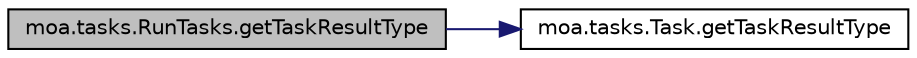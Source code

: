 digraph G
{
  edge [fontname="Helvetica",fontsize="10",labelfontname="Helvetica",labelfontsize="10"];
  node [fontname="Helvetica",fontsize="10",shape=record];
  rankdir=LR;
  Node1 [label="moa.tasks.RunTasks.getTaskResultType",height=0.2,width=0.4,color="black", fillcolor="grey75", style="filled" fontcolor="black"];
  Node1 -> Node2 [color="midnightblue",fontsize="10",style="solid",fontname="Helvetica"];
  Node2 [label="moa.tasks.Task.getTaskResultType",height=0.2,width=0.4,color="black", fillcolor="white", style="filled",URL="$interfacemoa_1_1tasks_1_1Task.html#a568100cd931416820d1bcc81032301f6",tooltip="Gets the result type of this task."];
}
